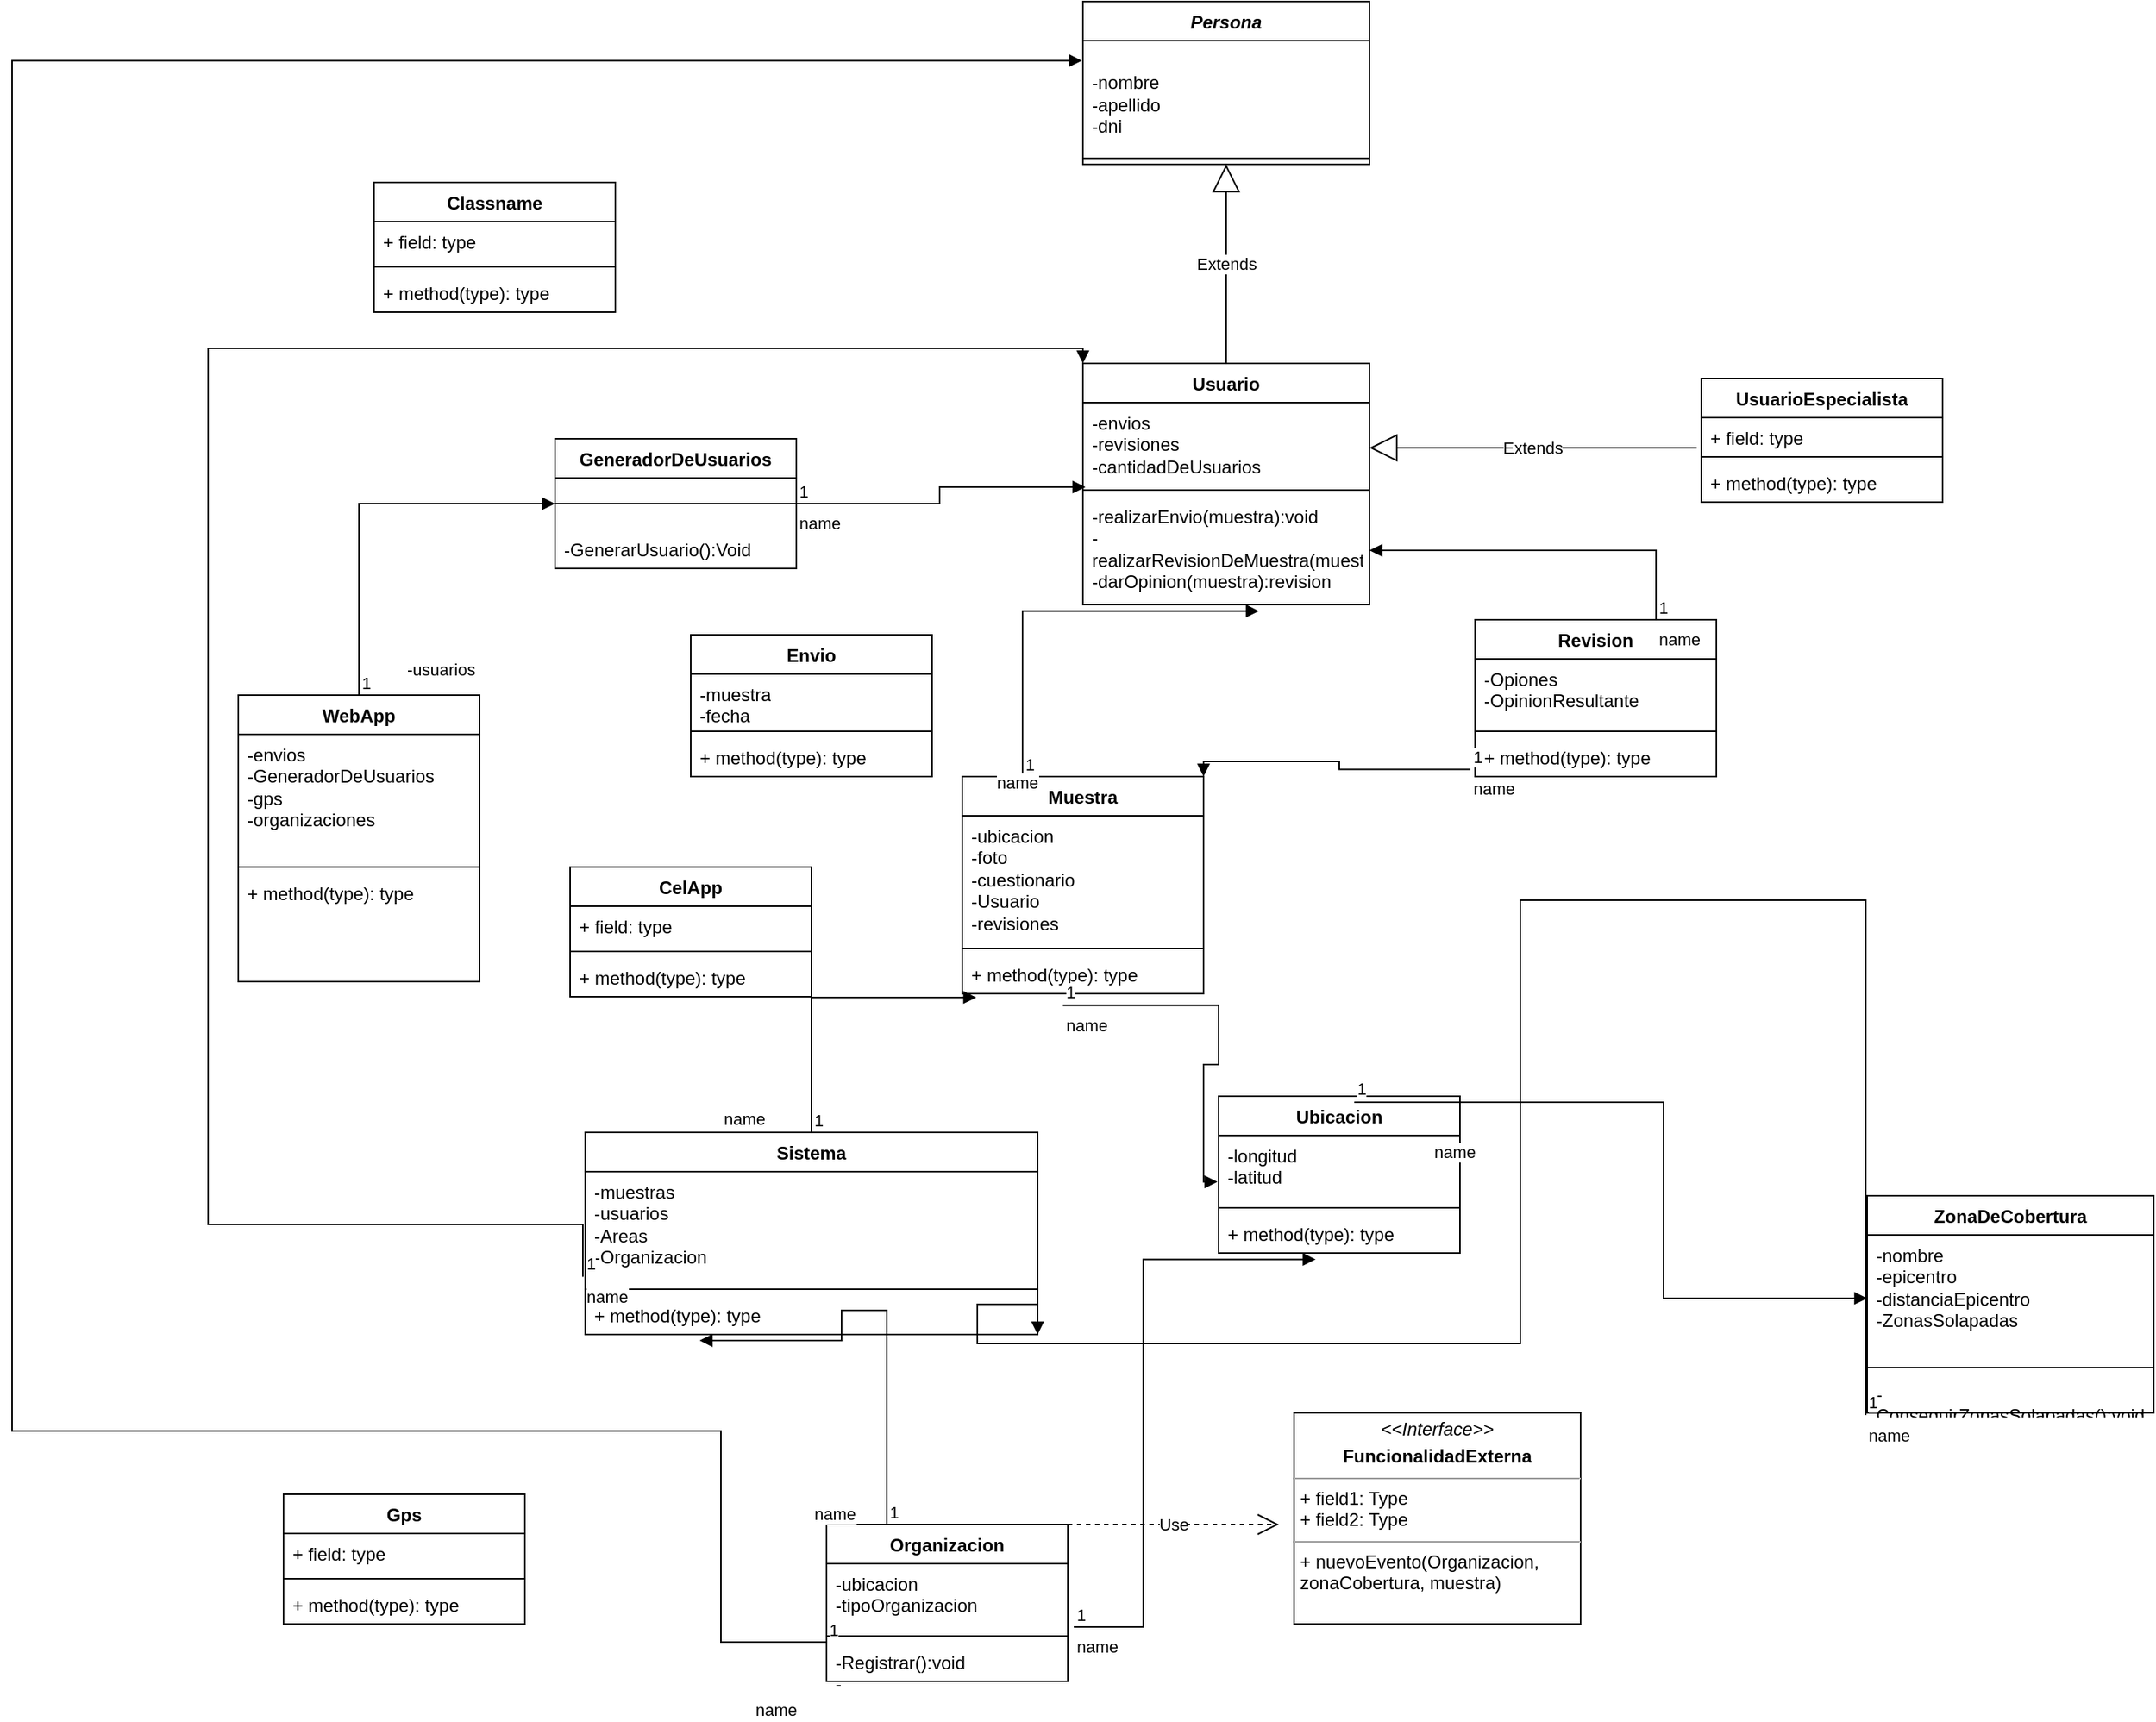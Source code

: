 <mxfile version="21.3.0" type="device">
  <diagram name="Página-1" id="EJl1tC74jtopaxx9l2ul">
    <mxGraphModel dx="1707" dy="1596" grid="1" gridSize="10" guides="1" tooltips="1" connect="1" arrows="1" fold="1" page="1" pageScale="1" pageWidth="827" pageHeight="1169" math="0" shadow="0">
      <root>
        <mxCell id="0" />
        <mxCell id="1" parent="0" />
        <mxCell id="d1q4TfHmEtqEioEGsZWX-1" value="WebApp" style="swimlane;fontStyle=1;align=center;verticalAlign=top;childLayout=stackLayout;horizontal=1;startSize=26;horizontalStack=0;resizeParent=1;resizeParentMax=0;resizeLast=0;collapsible=1;marginBottom=0;whiteSpace=wrap;html=1;" parent="1" vertex="1">
          <mxGeometry x="-90" y="40" width="160" height="190" as="geometry" />
        </mxCell>
        <mxCell id="d1q4TfHmEtqEioEGsZWX-2" value="&lt;div&gt;-envios&lt;/div&gt;&lt;div&gt;-GeneradorDeUsuarios&lt;br&gt;&lt;/div&gt;&lt;div&gt;-gps&lt;/div&gt;&lt;div&gt;-organizaciones&lt;/div&gt;" style="text;strokeColor=none;fillColor=none;align=left;verticalAlign=top;spacingLeft=4;spacingRight=4;overflow=hidden;rotatable=0;points=[[0,0.5],[1,0.5]];portConstraint=eastwest;whiteSpace=wrap;html=1;" parent="d1q4TfHmEtqEioEGsZWX-1" vertex="1">
          <mxGeometry y="26" width="160" height="84" as="geometry" />
        </mxCell>
        <mxCell id="d1q4TfHmEtqEioEGsZWX-3" value="" style="line;strokeWidth=1;fillColor=none;align=left;verticalAlign=middle;spacingTop=-1;spacingLeft=3;spacingRight=3;rotatable=0;labelPosition=right;points=[];portConstraint=eastwest;strokeColor=inherit;" parent="d1q4TfHmEtqEioEGsZWX-1" vertex="1">
          <mxGeometry y="110" width="160" height="8" as="geometry" />
        </mxCell>
        <mxCell id="d1q4TfHmEtqEioEGsZWX-4" value="+ method(type): type" style="text;strokeColor=none;fillColor=none;align=left;verticalAlign=top;spacingLeft=4;spacingRight=4;overflow=hidden;rotatable=0;points=[[0,0.5],[1,0.5]];portConstraint=eastwest;whiteSpace=wrap;html=1;" parent="d1q4TfHmEtqEioEGsZWX-1" vertex="1">
          <mxGeometry y="118" width="160" height="72" as="geometry" />
        </mxCell>
        <mxCell id="d1q4TfHmEtqEioEGsZWX-5" value="CelApp" style="swimlane;fontStyle=1;align=center;verticalAlign=top;childLayout=stackLayout;horizontal=1;startSize=26;horizontalStack=0;resizeParent=1;resizeParentMax=0;resizeLast=0;collapsible=1;marginBottom=0;whiteSpace=wrap;html=1;" parent="1" vertex="1">
          <mxGeometry x="130" y="154" width="160" height="86" as="geometry" />
        </mxCell>
        <mxCell id="d1q4TfHmEtqEioEGsZWX-6" value="+ field: type" style="text;strokeColor=none;fillColor=none;align=left;verticalAlign=top;spacingLeft=4;spacingRight=4;overflow=hidden;rotatable=0;points=[[0,0.5],[1,0.5]];portConstraint=eastwest;whiteSpace=wrap;html=1;" parent="d1q4TfHmEtqEioEGsZWX-5" vertex="1">
          <mxGeometry y="26" width="160" height="26" as="geometry" />
        </mxCell>
        <mxCell id="d1q4TfHmEtqEioEGsZWX-7" value="" style="line;strokeWidth=1;fillColor=none;align=left;verticalAlign=middle;spacingTop=-1;spacingLeft=3;spacingRight=3;rotatable=0;labelPosition=right;points=[];portConstraint=eastwest;strokeColor=inherit;" parent="d1q4TfHmEtqEioEGsZWX-5" vertex="1">
          <mxGeometry y="52" width="160" height="8" as="geometry" />
        </mxCell>
        <mxCell id="d1q4TfHmEtqEioEGsZWX-8" value="+ method(type): type" style="text;strokeColor=none;fillColor=none;align=left;verticalAlign=top;spacingLeft=4;spacingRight=4;overflow=hidden;rotatable=0;points=[[0,0.5],[1,0.5]];portConstraint=eastwest;whiteSpace=wrap;html=1;" parent="d1q4TfHmEtqEioEGsZWX-5" vertex="1">
          <mxGeometry y="60" width="160" height="26" as="geometry" />
        </mxCell>
        <mxCell id="d1q4TfHmEtqEioEGsZWX-9" value="&lt;i&gt;Persona&lt;/i&gt;" style="swimlane;fontStyle=1;align=center;verticalAlign=top;childLayout=stackLayout;horizontal=1;startSize=26;horizontalStack=0;resizeParent=1;resizeParentMax=0;resizeLast=0;collapsible=1;marginBottom=0;whiteSpace=wrap;html=1;" parent="1" vertex="1">
          <mxGeometry x="470" y="-420" width="190" height="108" as="geometry" />
        </mxCell>
        <mxCell id="d1q4TfHmEtqEioEGsZWX-10" value="&lt;br&gt;&lt;div&gt;-nombre&lt;br&gt;&lt;/div&gt;&lt;div&gt;-apellido&lt;/div&gt;&lt;div&gt;-dni&lt;br&gt;&lt;/div&gt;" style="text;strokeColor=none;fillColor=none;align=left;verticalAlign=top;spacingLeft=4;spacingRight=4;overflow=hidden;rotatable=0;points=[[0,0.5],[1,0.5]];portConstraint=eastwest;whiteSpace=wrap;html=1;" parent="d1q4TfHmEtqEioEGsZWX-9" vertex="1">
          <mxGeometry y="26" width="190" height="74" as="geometry" />
        </mxCell>
        <mxCell id="d1q4TfHmEtqEioEGsZWX-11" value="" style="line;strokeWidth=1;fillColor=none;align=left;verticalAlign=middle;spacingTop=-1;spacingLeft=3;spacingRight=3;rotatable=0;labelPosition=right;points=[];portConstraint=eastwest;strokeColor=inherit;" parent="d1q4TfHmEtqEioEGsZWX-9" vertex="1">
          <mxGeometry y="100" width="190" height="8" as="geometry" />
        </mxCell>
        <mxCell id="d1q4TfHmEtqEioEGsZWX-13" value="UsuarioEspecialista" style="swimlane;fontStyle=1;align=center;verticalAlign=top;childLayout=stackLayout;horizontal=1;startSize=26;horizontalStack=0;resizeParent=1;resizeParentMax=0;resizeLast=0;collapsible=1;marginBottom=0;whiteSpace=wrap;html=1;" parent="1" vertex="1">
          <mxGeometry x="880" y="-170" width="160" height="82" as="geometry" />
        </mxCell>
        <mxCell id="d1q4TfHmEtqEioEGsZWX-14" value="+ field: type" style="text;strokeColor=none;fillColor=none;align=left;verticalAlign=top;spacingLeft=4;spacingRight=4;overflow=hidden;rotatable=0;points=[[0,0.5],[1,0.5]];portConstraint=eastwest;whiteSpace=wrap;html=1;" parent="d1q4TfHmEtqEioEGsZWX-13" vertex="1">
          <mxGeometry y="26" width="160" height="22" as="geometry" />
        </mxCell>
        <mxCell id="d1q4TfHmEtqEioEGsZWX-15" value="" style="line;strokeWidth=1;fillColor=none;align=left;verticalAlign=middle;spacingTop=-1;spacingLeft=3;spacingRight=3;rotatable=0;labelPosition=right;points=[];portConstraint=eastwest;strokeColor=inherit;" parent="d1q4TfHmEtqEioEGsZWX-13" vertex="1">
          <mxGeometry y="48" width="160" height="8" as="geometry" />
        </mxCell>
        <mxCell id="d1q4TfHmEtqEioEGsZWX-16" value="+ method(type): type" style="text;strokeColor=none;fillColor=none;align=left;verticalAlign=top;spacingLeft=4;spacingRight=4;overflow=hidden;rotatable=0;points=[[0,0.5],[1,0.5]];portConstraint=eastwest;whiteSpace=wrap;html=1;" parent="d1q4TfHmEtqEioEGsZWX-13" vertex="1">
          <mxGeometry y="56" width="160" height="26" as="geometry" />
        </mxCell>
        <mxCell id="d1q4TfHmEtqEioEGsZWX-21" value="Muestra" style="swimlane;fontStyle=1;align=center;verticalAlign=top;childLayout=stackLayout;horizontal=1;startSize=26;horizontalStack=0;resizeParent=1;resizeParentMax=0;resizeLast=0;collapsible=1;marginBottom=0;whiteSpace=wrap;html=1;" parent="1" vertex="1">
          <mxGeometry x="390" y="94" width="160" height="144" as="geometry" />
        </mxCell>
        <mxCell id="d1q4TfHmEtqEioEGsZWX-22" value="&lt;div&gt;-ubicacion&lt;/div&gt;&lt;div&gt;-foto&lt;/div&gt;&lt;div&gt;-cuestionario&lt;br&gt;&lt;/div&gt;&lt;div&gt;-Usuario&lt;/div&gt;&lt;div&gt;-revisiones&lt;/div&gt;" style="text;strokeColor=none;fillColor=none;align=left;verticalAlign=top;spacingLeft=4;spacingRight=4;overflow=hidden;rotatable=0;points=[[0,0.5],[1,0.5]];portConstraint=eastwest;whiteSpace=wrap;html=1;" parent="d1q4TfHmEtqEioEGsZWX-21" vertex="1">
          <mxGeometry y="26" width="160" height="84" as="geometry" />
        </mxCell>
        <mxCell id="d1q4TfHmEtqEioEGsZWX-23" value="" style="line;strokeWidth=1;fillColor=none;align=left;verticalAlign=middle;spacingTop=-1;spacingLeft=3;spacingRight=3;rotatable=0;labelPosition=right;points=[];portConstraint=eastwest;strokeColor=inherit;" parent="d1q4TfHmEtqEioEGsZWX-21" vertex="1">
          <mxGeometry y="110" width="160" height="8" as="geometry" />
        </mxCell>
        <mxCell id="d1q4TfHmEtqEioEGsZWX-24" value="+ method(type): type" style="text;strokeColor=none;fillColor=none;align=left;verticalAlign=top;spacingLeft=4;spacingRight=4;overflow=hidden;rotatable=0;points=[[0,0.5],[1,0.5]];portConstraint=eastwest;whiteSpace=wrap;html=1;" parent="d1q4TfHmEtqEioEGsZWX-21" vertex="1">
          <mxGeometry y="118" width="160" height="26" as="geometry" />
        </mxCell>
        <mxCell id="d1q4TfHmEtqEioEGsZWX-33" value="Ubicacion" style="swimlane;fontStyle=1;align=center;verticalAlign=top;childLayout=stackLayout;horizontal=1;startSize=26;horizontalStack=0;resizeParent=1;resizeParentMax=0;resizeLast=0;collapsible=1;marginBottom=0;whiteSpace=wrap;html=1;" parent="1" vertex="1">
          <mxGeometry x="560" y="306" width="160" height="104" as="geometry" />
        </mxCell>
        <mxCell id="d1q4TfHmEtqEioEGsZWX-34" value="&lt;div&gt;-longitud&lt;/div&gt;&lt;div&gt;-latitud&lt;br&gt;&lt;/div&gt;" style="text;strokeColor=none;fillColor=none;align=left;verticalAlign=top;spacingLeft=4;spacingRight=4;overflow=hidden;rotatable=0;points=[[0,0.5],[1,0.5]];portConstraint=eastwest;whiteSpace=wrap;html=1;" parent="d1q4TfHmEtqEioEGsZWX-33" vertex="1">
          <mxGeometry y="26" width="160" height="44" as="geometry" />
        </mxCell>
        <mxCell id="d1q4TfHmEtqEioEGsZWX-35" value="" style="line;strokeWidth=1;fillColor=none;align=left;verticalAlign=middle;spacingTop=-1;spacingLeft=3;spacingRight=3;rotatable=0;labelPosition=right;points=[];portConstraint=eastwest;strokeColor=inherit;" parent="d1q4TfHmEtqEioEGsZWX-33" vertex="1">
          <mxGeometry y="70" width="160" height="8" as="geometry" />
        </mxCell>
        <mxCell id="d1q4TfHmEtqEioEGsZWX-36" value="+ method(type): type" style="text;strokeColor=none;fillColor=none;align=left;verticalAlign=top;spacingLeft=4;spacingRight=4;overflow=hidden;rotatable=0;points=[[0,0.5],[1,0.5]];portConstraint=eastwest;whiteSpace=wrap;html=1;" parent="d1q4TfHmEtqEioEGsZWX-33" vertex="1">
          <mxGeometry y="78" width="160" height="26" as="geometry" />
        </mxCell>
        <mxCell id="d1q4TfHmEtqEioEGsZWX-37" value="Gps" style="swimlane;fontStyle=1;align=center;verticalAlign=top;childLayout=stackLayout;horizontal=1;startSize=26;horizontalStack=0;resizeParent=1;resizeParentMax=0;resizeLast=0;collapsible=1;marginBottom=0;whiteSpace=wrap;html=1;" parent="1" vertex="1">
          <mxGeometry x="-60" y="570" width="160" height="86" as="geometry" />
        </mxCell>
        <mxCell id="d1q4TfHmEtqEioEGsZWX-38" value="+ field: type" style="text;strokeColor=none;fillColor=none;align=left;verticalAlign=top;spacingLeft=4;spacingRight=4;overflow=hidden;rotatable=0;points=[[0,0.5],[1,0.5]];portConstraint=eastwest;whiteSpace=wrap;html=1;" parent="d1q4TfHmEtqEioEGsZWX-37" vertex="1">
          <mxGeometry y="26" width="160" height="26" as="geometry" />
        </mxCell>
        <mxCell id="d1q4TfHmEtqEioEGsZWX-39" value="" style="line;strokeWidth=1;fillColor=none;align=left;verticalAlign=middle;spacingTop=-1;spacingLeft=3;spacingRight=3;rotatable=0;labelPosition=right;points=[];portConstraint=eastwest;strokeColor=inherit;" parent="d1q4TfHmEtqEioEGsZWX-37" vertex="1">
          <mxGeometry y="52" width="160" height="8" as="geometry" />
        </mxCell>
        <mxCell id="d1q4TfHmEtqEioEGsZWX-40" value="+ method(type): type" style="text;strokeColor=none;fillColor=none;align=left;verticalAlign=top;spacingLeft=4;spacingRight=4;overflow=hidden;rotatable=0;points=[[0,0.5],[1,0.5]];portConstraint=eastwest;whiteSpace=wrap;html=1;" parent="d1q4TfHmEtqEioEGsZWX-37" vertex="1">
          <mxGeometry y="60" width="160" height="26" as="geometry" />
        </mxCell>
        <mxCell id="d1q4TfHmEtqEioEGsZWX-41" value="Organizacion" style="swimlane;fontStyle=1;align=center;verticalAlign=top;childLayout=stackLayout;horizontal=1;startSize=26;horizontalStack=0;resizeParent=1;resizeParentMax=0;resizeLast=0;collapsible=1;marginBottom=0;whiteSpace=wrap;html=1;" parent="1" vertex="1">
          <mxGeometry x="300" y="590" width="160" height="104" as="geometry" />
        </mxCell>
        <mxCell id="d1q4TfHmEtqEioEGsZWX-42" value="&lt;div&gt;-ubicacion&lt;/div&gt;&lt;div&gt;-tipoOrganizacion&lt;br&gt;&lt;/div&gt;&lt;div&gt;&lt;br&gt;&lt;/div&gt;&lt;div&gt;-personas&lt;br&gt;&lt;/div&gt;" style="text;strokeColor=none;fillColor=none;align=left;verticalAlign=top;spacingLeft=4;spacingRight=4;overflow=hidden;rotatable=0;points=[[0,0.5],[1,0.5]];portConstraint=eastwest;whiteSpace=wrap;html=1;" parent="d1q4TfHmEtqEioEGsZWX-41" vertex="1">
          <mxGeometry y="26" width="160" height="44" as="geometry" />
        </mxCell>
        <mxCell id="d1q4TfHmEtqEioEGsZWX-43" value="" style="line;strokeWidth=1;fillColor=none;align=left;verticalAlign=middle;spacingTop=-1;spacingLeft=3;spacingRight=3;rotatable=0;labelPosition=right;points=[];portConstraint=eastwest;strokeColor=inherit;" parent="d1q4TfHmEtqEioEGsZWX-41" vertex="1">
          <mxGeometry y="70" width="160" height="8" as="geometry" />
        </mxCell>
        <mxCell id="d1q4TfHmEtqEioEGsZWX-44" value="&lt;div&gt;-Registrar():void&lt;/div&gt;&lt;div&gt;-&lt;br&gt;&lt;/div&gt;" style="text;strokeColor=none;fillColor=none;align=left;verticalAlign=top;spacingLeft=4;spacingRight=4;overflow=hidden;rotatable=0;points=[[0,0.5],[1,0.5]];portConstraint=eastwest;whiteSpace=wrap;html=1;" parent="d1q4TfHmEtqEioEGsZWX-41" vertex="1">
          <mxGeometry y="78" width="160" height="26" as="geometry" />
        </mxCell>
        <mxCell id="d1q4TfHmEtqEioEGsZWX-46" value="Envio" style="swimlane;fontStyle=1;align=center;verticalAlign=top;childLayout=stackLayout;horizontal=1;startSize=26;horizontalStack=0;resizeParent=1;resizeParentMax=0;resizeLast=0;collapsible=1;marginBottom=0;whiteSpace=wrap;html=1;" parent="1" vertex="1">
          <mxGeometry x="210" width="160" height="94" as="geometry" />
        </mxCell>
        <mxCell id="d1q4TfHmEtqEioEGsZWX-47" value="&lt;div&gt;-muestra&lt;/div&gt;&lt;div&gt;-fecha&lt;br&gt;&lt;/div&gt;" style="text;strokeColor=none;fillColor=none;align=left;verticalAlign=top;spacingLeft=4;spacingRight=4;overflow=hidden;rotatable=0;points=[[0,0.5],[1,0.5]];portConstraint=eastwest;whiteSpace=wrap;html=1;" parent="d1q4TfHmEtqEioEGsZWX-46" vertex="1">
          <mxGeometry y="26" width="160" height="34" as="geometry" />
        </mxCell>
        <mxCell id="d1q4TfHmEtqEioEGsZWX-48" value="" style="line;strokeWidth=1;fillColor=none;align=left;verticalAlign=middle;spacingTop=-1;spacingLeft=3;spacingRight=3;rotatable=0;labelPosition=right;points=[];portConstraint=eastwest;strokeColor=inherit;" parent="d1q4TfHmEtqEioEGsZWX-46" vertex="1">
          <mxGeometry y="60" width="160" height="8" as="geometry" />
        </mxCell>
        <mxCell id="d1q4TfHmEtqEioEGsZWX-49" value="+ method(type): type" style="text;strokeColor=none;fillColor=none;align=left;verticalAlign=top;spacingLeft=4;spacingRight=4;overflow=hidden;rotatable=0;points=[[0,0.5],[1,0.5]];portConstraint=eastwest;whiteSpace=wrap;html=1;" parent="d1q4TfHmEtqEioEGsZWX-46" vertex="1">
          <mxGeometry y="68" width="160" height="26" as="geometry" />
        </mxCell>
        <mxCell id="d1q4TfHmEtqEioEGsZWX-50" value="Revision" style="swimlane;fontStyle=1;align=center;verticalAlign=top;childLayout=stackLayout;horizontal=1;startSize=26;horizontalStack=0;resizeParent=1;resizeParentMax=0;resizeLast=0;collapsible=1;marginBottom=0;whiteSpace=wrap;html=1;" parent="1" vertex="1">
          <mxGeometry x="730" y="-10" width="160" height="104" as="geometry" />
        </mxCell>
        <mxCell id="d1q4TfHmEtqEioEGsZWX-51" value="&lt;div&gt;-Opiones&lt;/div&gt;&lt;div&gt;-OpinionResultante&lt;br&gt;&lt;/div&gt;" style="text;strokeColor=none;fillColor=none;align=left;verticalAlign=top;spacingLeft=4;spacingRight=4;overflow=hidden;rotatable=0;points=[[0,0.5],[1,0.5]];portConstraint=eastwest;whiteSpace=wrap;html=1;" parent="d1q4TfHmEtqEioEGsZWX-50" vertex="1">
          <mxGeometry y="26" width="160" height="44" as="geometry" />
        </mxCell>
        <mxCell id="d1q4TfHmEtqEioEGsZWX-52" value="" style="line;strokeWidth=1;fillColor=none;align=left;verticalAlign=middle;spacingTop=-1;spacingLeft=3;spacingRight=3;rotatable=0;labelPosition=right;points=[];portConstraint=eastwest;strokeColor=inherit;" parent="d1q4TfHmEtqEioEGsZWX-50" vertex="1">
          <mxGeometry y="70" width="160" height="8" as="geometry" />
        </mxCell>
        <mxCell id="d1q4TfHmEtqEioEGsZWX-53" value="+ method(type): type" style="text;strokeColor=none;fillColor=none;align=left;verticalAlign=top;spacingLeft=4;spacingRight=4;overflow=hidden;rotatable=0;points=[[0,0.5],[1,0.5]];portConstraint=eastwest;whiteSpace=wrap;html=1;" parent="d1q4TfHmEtqEioEGsZWX-50" vertex="1">
          <mxGeometry y="78" width="160" height="26" as="geometry" />
        </mxCell>
        <mxCell id="TxkJbv_n-hosGmUXxrpK-1" value="GeneradorDeUsuarios" style="swimlane;fontStyle=1;align=center;verticalAlign=top;childLayout=stackLayout;horizontal=1;startSize=26;horizontalStack=0;resizeParent=1;resizeParentMax=0;resizeLast=0;collapsible=1;marginBottom=0;whiteSpace=wrap;html=1;" parent="1" vertex="1">
          <mxGeometry x="120" y="-130" width="160" height="86" as="geometry" />
        </mxCell>
        <mxCell id="TxkJbv_n-hosGmUXxrpK-3" value="" style="line;strokeWidth=1;fillColor=none;align=left;verticalAlign=middle;spacingTop=-1;spacingLeft=3;spacingRight=3;rotatable=0;labelPosition=right;points=[];portConstraint=eastwest;strokeColor=inherit;" parent="TxkJbv_n-hosGmUXxrpK-1" vertex="1">
          <mxGeometry y="26" width="160" height="34" as="geometry" />
        </mxCell>
        <mxCell id="TxkJbv_n-hosGmUXxrpK-4" value="-GenerarUsuario():Void" style="text;strokeColor=none;fillColor=none;align=left;verticalAlign=top;spacingLeft=4;spacingRight=4;overflow=hidden;rotatable=0;points=[[0,0.5],[1,0.5]];portConstraint=eastwest;whiteSpace=wrap;html=1;" parent="TxkJbv_n-hosGmUXxrpK-1" vertex="1">
          <mxGeometry y="60" width="160" height="26" as="geometry" />
        </mxCell>
        <mxCell id="TxkJbv_n-hosGmUXxrpK-6" value="-usuarios" style="endArrow=block;endFill=1;html=1;edgeStyle=orthogonalEdgeStyle;align=left;verticalAlign=top;rounded=0;exitX=0.5;exitY=0;exitDx=0;exitDy=0;entryX=0;entryY=0.5;entryDx=0;entryDy=0;" parent="1" source="d1q4TfHmEtqEioEGsZWX-1" target="TxkJbv_n-hosGmUXxrpK-1" edge="1">
          <mxGeometry x="-0.766" y="-30" relative="1" as="geometry">
            <mxPoint x="110" y="-20" as="sourcePoint" />
            <mxPoint x="270" y="-20" as="targetPoint" />
            <mxPoint as="offset" />
          </mxGeometry>
        </mxCell>
        <mxCell id="TxkJbv_n-hosGmUXxrpK-7" value="1" style="edgeLabel;resizable=0;html=1;align=left;verticalAlign=bottom;" parent="TxkJbv_n-hosGmUXxrpK-6" connectable="0" vertex="1">
          <mxGeometry x="-1" relative="1" as="geometry" />
        </mxCell>
        <mxCell id="TxkJbv_n-hosGmUXxrpK-8" value="name" style="endArrow=block;endFill=1;html=1;edgeStyle=orthogonalEdgeStyle;align=left;verticalAlign=top;rounded=0;exitX=1;exitY=0.5;exitDx=0;exitDy=0;entryX=0.009;entryY=1.037;entryDx=0;entryDy=0;entryPerimeter=0;" parent="1" source="TxkJbv_n-hosGmUXxrpK-1" target="9zdl3r6HdLo8IvxMVpqP-6" edge="1">
          <mxGeometry x="-1" relative="1" as="geometry">
            <mxPoint x="250" y="-10" as="sourcePoint" />
            <mxPoint x="410" y="-10" as="targetPoint" />
          </mxGeometry>
        </mxCell>
        <mxCell id="TxkJbv_n-hosGmUXxrpK-9" value="1" style="edgeLabel;resizable=0;html=1;align=left;verticalAlign=bottom;" parent="TxkJbv_n-hosGmUXxrpK-8" connectable="0" vertex="1">
          <mxGeometry x="-1" relative="1" as="geometry" />
        </mxCell>
        <mxCell id="TxkJbv_n-hosGmUXxrpK-12" value="Extends" style="endArrow=block;endSize=16;endFill=0;html=1;rounded=0;exitX=-0.019;exitY=0.909;exitDx=0;exitDy=0;exitPerimeter=0;" parent="1" source="d1q4TfHmEtqEioEGsZWX-14" edge="1">
          <mxGeometry width="160" relative="1" as="geometry">
            <mxPoint x="400" y="-100" as="sourcePoint" />
            <mxPoint x="660" y="-124" as="targetPoint" />
          </mxGeometry>
        </mxCell>
        <mxCell id="9zdl3r6HdLo8IvxMVpqP-5" value="Usuario" style="swimlane;fontStyle=1;align=center;verticalAlign=top;childLayout=stackLayout;horizontal=1;startSize=26;horizontalStack=0;resizeParent=1;resizeParentMax=0;resizeLast=0;collapsible=1;marginBottom=0;whiteSpace=wrap;html=1;" parent="1" vertex="1">
          <mxGeometry x="470" y="-180" width="190" height="160" as="geometry" />
        </mxCell>
        <mxCell id="9zdl3r6HdLo8IvxMVpqP-6" value="&lt;div&gt;-envios&lt;/div&gt;&lt;div&gt;-revisiones&lt;/div&gt;&lt;div&gt;-cantidadDeUsuarios&lt;br&gt;&lt;/div&gt;" style="text;strokeColor=none;fillColor=none;align=left;verticalAlign=top;spacingLeft=4;spacingRight=4;overflow=hidden;rotatable=0;points=[[0,0.5],[1,0.5]];portConstraint=eastwest;whiteSpace=wrap;html=1;" parent="9zdl3r6HdLo8IvxMVpqP-5" vertex="1">
          <mxGeometry y="26" width="190" height="54" as="geometry" />
        </mxCell>
        <mxCell id="9zdl3r6HdLo8IvxMVpqP-7" value="" style="line;strokeWidth=1;fillColor=none;align=left;verticalAlign=middle;spacingTop=-1;spacingLeft=3;spacingRight=3;rotatable=0;labelPosition=right;points=[];portConstraint=eastwest;strokeColor=inherit;" parent="9zdl3r6HdLo8IvxMVpqP-5" vertex="1">
          <mxGeometry y="80" width="190" height="8" as="geometry" />
        </mxCell>
        <mxCell id="9zdl3r6HdLo8IvxMVpqP-8" value="&lt;div&gt;-realizarEnvio(muestra):void&lt;/div&gt;&lt;div&gt;-realizarRevisionDeMuestra(muestra)&lt;br&gt;&lt;/div&gt;-darOpinion(muestra):revision" style="text;strokeColor=none;fillColor=none;align=left;verticalAlign=top;spacingLeft=4;spacingRight=4;overflow=hidden;rotatable=0;points=[[0,0.5],[1,0.5]];portConstraint=eastwest;whiteSpace=wrap;html=1;" parent="9zdl3r6HdLo8IvxMVpqP-5" vertex="1">
          <mxGeometry y="88" width="190" height="72" as="geometry" />
        </mxCell>
        <mxCell id="9zdl3r6HdLo8IvxMVpqP-9" value="Extends" style="endArrow=block;endSize=16;endFill=0;html=1;rounded=0;entryX=0.5;entryY=1;entryDx=0;entryDy=0;" parent="1" source="9zdl3r6HdLo8IvxMVpqP-5" target="d1q4TfHmEtqEioEGsZWX-9" edge="1">
          <mxGeometry width="160" relative="1" as="geometry">
            <mxPoint x="420" y="-170" as="sourcePoint" />
            <mxPoint x="580" y="-170" as="targetPoint" />
          </mxGeometry>
        </mxCell>
        <mxCell id="9zdl3r6HdLo8IvxMVpqP-10" value="name" style="endArrow=block;endFill=1;html=1;edgeStyle=orthogonalEdgeStyle;align=left;verticalAlign=top;rounded=0;exitX=0.417;exitY=1.298;exitDx=0;exitDy=0;exitPerimeter=0;entryX=-0.005;entryY=0.699;entryDx=0;entryDy=0;entryPerimeter=0;" parent="1" source="d1q4TfHmEtqEioEGsZWX-24" target="d1q4TfHmEtqEioEGsZWX-34" edge="1">
          <mxGeometry x="-1" relative="1" as="geometry">
            <mxPoint x="420" y="110" as="sourcePoint" />
            <mxPoint x="580" y="110" as="targetPoint" />
          </mxGeometry>
        </mxCell>
        <mxCell id="9zdl3r6HdLo8IvxMVpqP-11" value="1" style="edgeLabel;resizable=0;html=1;align=left;verticalAlign=bottom;" parent="9zdl3r6HdLo8IvxMVpqP-10" connectable="0" vertex="1">
          <mxGeometry x="-1" relative="1" as="geometry" />
        </mxCell>
        <mxCell id="9zdl3r6HdLo8IvxMVpqP-12" value="name" style="endArrow=block;endFill=1;html=1;edgeStyle=orthogonalEdgeStyle;align=left;verticalAlign=top;rounded=0;exitX=0.25;exitY=0;exitDx=0;exitDy=0;entryX=0.614;entryY=1.059;entryDx=0;entryDy=0;entryPerimeter=0;" parent="1" source="d1q4TfHmEtqEioEGsZWX-21" target="9zdl3r6HdLo8IvxMVpqP-8" edge="1">
          <mxGeometry x="-0.928" y="19" relative="1" as="geometry">
            <mxPoint x="420" as="sourcePoint" />
            <mxPoint x="580" as="targetPoint" />
            <mxPoint as="offset" />
          </mxGeometry>
        </mxCell>
        <mxCell id="9zdl3r6HdLo8IvxMVpqP-13" value="1" style="edgeLabel;resizable=0;html=1;align=left;verticalAlign=bottom;" parent="9zdl3r6HdLo8IvxMVpqP-12" connectable="0" vertex="1">
          <mxGeometry x="-1" relative="1" as="geometry" />
        </mxCell>
        <mxCell id="9zdl3r6HdLo8IvxMVpqP-14" value="Classname" style="swimlane;fontStyle=1;align=center;verticalAlign=top;childLayout=stackLayout;horizontal=1;startSize=26;horizontalStack=0;resizeParent=1;resizeParentMax=0;resizeLast=0;collapsible=1;marginBottom=0;whiteSpace=wrap;html=1;" parent="1" vertex="1">
          <mxGeometry y="-300" width="160" height="86" as="geometry" />
        </mxCell>
        <mxCell id="9zdl3r6HdLo8IvxMVpqP-15" value="+ field: type" style="text;strokeColor=none;fillColor=none;align=left;verticalAlign=top;spacingLeft=4;spacingRight=4;overflow=hidden;rotatable=0;points=[[0,0.5],[1,0.5]];portConstraint=eastwest;whiteSpace=wrap;html=1;" parent="9zdl3r6HdLo8IvxMVpqP-14" vertex="1">
          <mxGeometry y="26" width="160" height="26" as="geometry" />
        </mxCell>
        <mxCell id="9zdl3r6HdLo8IvxMVpqP-16" value="" style="line;strokeWidth=1;fillColor=none;align=left;verticalAlign=middle;spacingTop=-1;spacingLeft=3;spacingRight=3;rotatable=0;labelPosition=right;points=[];portConstraint=eastwest;strokeColor=inherit;" parent="9zdl3r6HdLo8IvxMVpqP-14" vertex="1">
          <mxGeometry y="52" width="160" height="8" as="geometry" />
        </mxCell>
        <mxCell id="9zdl3r6HdLo8IvxMVpqP-17" value="+ method(type): type" style="text;strokeColor=none;fillColor=none;align=left;verticalAlign=top;spacingLeft=4;spacingRight=4;overflow=hidden;rotatable=0;points=[[0,0.5],[1,0.5]];portConstraint=eastwest;whiteSpace=wrap;html=1;" parent="9zdl3r6HdLo8IvxMVpqP-14" vertex="1">
          <mxGeometry y="60" width="160" height="26" as="geometry" />
        </mxCell>
        <mxCell id="9zdl3r6HdLo8IvxMVpqP-18" value="name" style="endArrow=block;endFill=1;html=1;edgeStyle=orthogonalEdgeStyle;align=left;verticalAlign=top;rounded=0;exitX=1.025;exitY=0.955;exitDx=0;exitDy=0;exitPerimeter=0;entryX=0.402;entryY=1.163;entryDx=0;entryDy=0;entryPerimeter=0;" parent="1" source="d1q4TfHmEtqEioEGsZWX-42" target="d1q4TfHmEtqEioEGsZWX-36" edge="1">
          <mxGeometry x="-1" relative="1" as="geometry">
            <mxPoint x="260" y="340" as="sourcePoint" />
            <mxPoint x="620" y="430" as="targetPoint" />
          </mxGeometry>
        </mxCell>
        <mxCell id="9zdl3r6HdLo8IvxMVpqP-19" value="1" style="edgeLabel;resizable=0;html=1;align=left;verticalAlign=bottom;" parent="9zdl3r6HdLo8IvxMVpqP-18" connectable="0" vertex="1">
          <mxGeometry x="-1" relative="1" as="geometry" />
        </mxCell>
        <mxCell id="9zdl3r6HdLo8IvxMVpqP-20" value="name" style="endArrow=block;endFill=1;html=1;edgeStyle=orthogonalEdgeStyle;align=left;verticalAlign=top;rounded=0;exitX=0;exitY=0.75;exitDx=0;exitDy=0;entryX=-0.004;entryY=0.179;entryDx=0;entryDy=0;entryPerimeter=0;" parent="1" source="d1q4TfHmEtqEioEGsZWX-41" target="d1q4TfHmEtqEioEGsZWX-10" edge="1">
          <mxGeometry x="-0.957" y="32" relative="1" as="geometry">
            <mxPoint x="260" y="340" as="sourcePoint" />
            <mxPoint x="420" y="340" as="targetPoint" />
            <Array as="points">
              <mxPoint x="230" y="528" />
              <mxPoint x="-240" y="528" />
              <mxPoint x="-240" y="-381" />
            </Array>
            <mxPoint as="offset" />
          </mxGeometry>
        </mxCell>
        <mxCell id="9zdl3r6HdLo8IvxMVpqP-21" value="1" style="edgeLabel;resizable=0;html=1;align=left;verticalAlign=bottom;" parent="9zdl3r6HdLo8IvxMVpqP-20" connectable="0" vertex="1">
          <mxGeometry x="-1" relative="1" as="geometry" />
        </mxCell>
        <mxCell id="9zdl3r6HdLo8IvxMVpqP-22" value="ZonaDeCobertura" style="swimlane;fontStyle=1;align=center;verticalAlign=top;childLayout=stackLayout;horizontal=1;startSize=26;horizontalStack=0;resizeParent=1;resizeParentMax=0;resizeLast=0;collapsible=1;marginBottom=0;whiteSpace=wrap;html=1;" parent="1" vertex="1">
          <mxGeometry x="990" y="372" width="190" height="144" as="geometry" />
        </mxCell>
        <mxCell id="9zdl3r6HdLo8IvxMVpqP-23" value="&lt;div&gt;-nombre&lt;/div&gt;&lt;div&gt;-epicentro&lt;/div&gt;&lt;div&gt;-distanciaEpicentro&lt;br&gt;&lt;/div&gt;&lt;div&gt;-ZonasSolapadas&lt;br&gt;&lt;/div&gt;" style="text;strokeColor=none;fillColor=none;align=left;verticalAlign=top;spacingLeft=4;spacingRight=4;overflow=hidden;rotatable=0;points=[[0,0.5],[1,0.5]];portConstraint=eastwest;whiteSpace=wrap;html=1;" parent="9zdl3r6HdLo8IvxMVpqP-22" vertex="1">
          <mxGeometry y="26" width="190" height="84" as="geometry" />
        </mxCell>
        <mxCell id="9zdl3r6HdLo8IvxMVpqP-24" value="" style="line;strokeWidth=1;fillColor=none;align=left;verticalAlign=middle;spacingTop=-1;spacingLeft=3;spacingRight=3;rotatable=0;labelPosition=right;points=[];portConstraint=eastwest;strokeColor=inherit;" parent="9zdl3r6HdLo8IvxMVpqP-22" vertex="1">
          <mxGeometry y="110" width="190" height="8" as="geometry" />
        </mxCell>
        <mxCell id="9zdl3r6HdLo8IvxMVpqP-25" value="-ConseguirZonasSolapadas():void" style="text;strokeColor=none;fillColor=none;align=left;verticalAlign=top;spacingLeft=4;spacingRight=4;overflow=hidden;rotatable=0;points=[[0,0.5],[1,0.5]];portConstraint=eastwest;whiteSpace=wrap;html=1;" parent="9zdl3r6HdLo8IvxMVpqP-22" vertex="1">
          <mxGeometry y="118" width="190" height="26" as="geometry" />
        </mxCell>
        <mxCell id="9zdl3r6HdLo8IvxMVpqP-26" value="Sistema" style="swimlane;fontStyle=1;align=center;verticalAlign=top;childLayout=stackLayout;horizontal=1;startSize=26;horizontalStack=0;resizeParent=1;resizeParentMax=0;resizeLast=0;collapsible=1;marginBottom=0;whiteSpace=wrap;html=1;" parent="1" vertex="1">
          <mxGeometry x="140" y="330" width="300" height="134" as="geometry" />
        </mxCell>
        <mxCell id="9zdl3r6HdLo8IvxMVpqP-27" value="&lt;div&gt;-muestras&lt;/div&gt;&lt;div&gt;-usuarios&lt;br&gt;&lt;/div&gt;&lt;div&gt;-Areas&lt;br&gt;&lt;/div&gt;&lt;div&gt;-Organizacion&lt;br&gt;&lt;/div&gt;" style="text;strokeColor=none;fillColor=none;align=left;verticalAlign=top;spacingLeft=4;spacingRight=4;overflow=hidden;rotatable=0;points=[[0,0.5],[1,0.5]];portConstraint=eastwest;whiteSpace=wrap;html=1;" parent="9zdl3r6HdLo8IvxMVpqP-26" vertex="1">
          <mxGeometry y="26" width="300" height="74" as="geometry" />
        </mxCell>
        <mxCell id="9zdl3r6HdLo8IvxMVpqP-28" value="" style="line;strokeWidth=1;fillColor=none;align=left;verticalAlign=middle;spacingTop=-1;spacingLeft=3;spacingRight=3;rotatable=0;labelPosition=right;points=[];portConstraint=eastwest;strokeColor=inherit;" parent="9zdl3r6HdLo8IvxMVpqP-26" vertex="1">
          <mxGeometry y="100" width="300" height="8" as="geometry" />
        </mxCell>
        <mxCell id="9zdl3r6HdLo8IvxMVpqP-29" value="+ method(type): type" style="text;strokeColor=none;fillColor=none;align=left;verticalAlign=top;spacingLeft=4;spacingRight=4;overflow=hidden;rotatable=0;points=[[0,0.5],[1,0.5]];portConstraint=eastwest;whiteSpace=wrap;html=1;" parent="9zdl3r6HdLo8IvxMVpqP-26" vertex="1">
          <mxGeometry y="108" width="300" height="26" as="geometry" />
        </mxCell>
        <mxCell id="9zdl3r6HdLo8IvxMVpqP-32" value="name" style="endArrow=block;endFill=1;html=1;edgeStyle=orthogonalEdgeStyle;align=left;verticalAlign=top;rounded=0;entryX=0.058;entryY=1.096;entryDx=0;entryDy=0;entryPerimeter=0;" parent="1" source="9zdl3r6HdLo8IvxMVpqP-26" target="d1q4TfHmEtqEioEGsZWX-24" edge="1">
          <mxGeometry x="-0.776" y="60" relative="1" as="geometry">
            <mxPoint x="220" y="210" as="sourcePoint" />
            <mxPoint x="380" y="210" as="targetPoint" />
            <mxPoint as="offset" />
          </mxGeometry>
        </mxCell>
        <mxCell id="9zdl3r6HdLo8IvxMVpqP-33" value="1" style="edgeLabel;resizable=0;html=1;align=left;verticalAlign=bottom;" parent="9zdl3r6HdLo8IvxMVpqP-32" connectable="0" vertex="1">
          <mxGeometry x="-1" relative="1" as="geometry" />
        </mxCell>
        <mxCell id="9zdl3r6HdLo8IvxMVpqP-34" value="name" style="endArrow=block;endFill=1;html=1;edgeStyle=orthogonalEdgeStyle;align=left;verticalAlign=top;rounded=0;exitX=-0.005;exitY=0.942;exitDx=0;exitDy=0;exitPerimeter=0;entryX=0;entryY=0;entryDx=0;entryDy=0;" parent="1" source="9zdl3r6HdLo8IvxMVpqP-27" target="9zdl3r6HdLo8IvxMVpqP-5" edge="1">
          <mxGeometry x="-1" relative="1" as="geometry">
            <mxPoint x="340" y="210" as="sourcePoint" />
            <mxPoint x="500" y="210" as="targetPoint" />
            <Array as="points">
              <mxPoint x="-110" y="391" />
              <mxPoint x="-110" y="-190" />
              <mxPoint x="470" y="-190" />
            </Array>
          </mxGeometry>
        </mxCell>
        <mxCell id="9zdl3r6HdLo8IvxMVpqP-35" value="1" style="edgeLabel;resizable=0;html=1;align=left;verticalAlign=bottom;" parent="9zdl3r6HdLo8IvxMVpqP-34" connectable="0" vertex="1">
          <mxGeometry x="-1" relative="1" as="geometry" />
        </mxCell>
        <mxCell id="9zdl3r6HdLo8IvxMVpqP-36" value="name" style="endArrow=block;endFill=1;html=1;edgeStyle=orthogonalEdgeStyle;align=left;verticalAlign=top;rounded=0;exitX=0.562;exitY=0.038;exitDx=0;exitDy=0;exitPerimeter=0;" parent="1" source="d1q4TfHmEtqEioEGsZWX-33" target="9zdl3r6HdLo8IvxMVpqP-23" edge="1">
          <mxGeometry x="-0.78" y="-20" relative="1" as="geometry">
            <mxPoint x="340" y="240" as="sourcePoint" />
            <mxPoint x="500" y="240" as="targetPoint" />
            <mxPoint as="offset" />
          </mxGeometry>
        </mxCell>
        <mxCell id="9zdl3r6HdLo8IvxMVpqP-37" value="1" style="edgeLabel;resizable=0;html=1;align=left;verticalAlign=bottom;" parent="9zdl3r6HdLo8IvxMVpqP-36" connectable="0" vertex="1">
          <mxGeometry x="-1" relative="1" as="geometry" />
        </mxCell>
        <mxCell id="9zdl3r6HdLo8IvxMVpqP-38" value="name" style="endArrow=block;endFill=1;html=1;edgeStyle=orthogonalEdgeStyle;align=left;verticalAlign=top;rounded=0;exitX=-0.005;exitY=1.058;exitDx=0;exitDy=0;exitPerimeter=0;entryX=1;entryY=1;entryDx=0;entryDy=0;" parent="1" source="9zdl3r6HdLo8IvxMVpqP-25" target="9zdl3r6HdLo8IvxMVpqP-26" edge="1">
          <mxGeometry x="-1" relative="1" as="geometry">
            <mxPoint x="340" y="240" as="sourcePoint" />
            <mxPoint x="500" y="240" as="targetPoint" />
            <Array as="points">
              <mxPoint x="989" y="176" />
              <mxPoint x="760" y="176" />
              <mxPoint x="760" y="470" />
              <mxPoint x="400" y="470" />
              <mxPoint x="400" y="444" />
              <mxPoint x="440" y="444" />
            </Array>
          </mxGeometry>
        </mxCell>
        <mxCell id="9zdl3r6HdLo8IvxMVpqP-39" value="1" style="edgeLabel;resizable=0;html=1;align=left;verticalAlign=bottom;" parent="9zdl3r6HdLo8IvxMVpqP-38" connectable="0" vertex="1">
          <mxGeometry x="-1" relative="1" as="geometry" />
        </mxCell>
        <mxCell id="9zdl3r6HdLo8IvxMVpqP-42" value="name" style="endArrow=block;endFill=1;html=1;edgeStyle=orthogonalEdgeStyle;align=left;verticalAlign=top;rounded=0;exitX=0.25;exitY=0;exitDx=0;exitDy=0;entryX=0.253;entryY=1.154;entryDx=0;entryDy=0;entryPerimeter=0;" parent="1" source="d1q4TfHmEtqEioEGsZWX-41" target="9zdl3r6HdLo8IvxMVpqP-29" edge="1">
          <mxGeometry x="-0.86" y="50" relative="1" as="geometry">
            <mxPoint x="310" y="390" as="sourcePoint" />
            <mxPoint x="470" y="390" as="targetPoint" />
            <Array as="points">
              <mxPoint x="310" y="448" />
            </Array>
            <mxPoint as="offset" />
          </mxGeometry>
        </mxCell>
        <mxCell id="9zdl3r6HdLo8IvxMVpqP-43" value="1" style="edgeLabel;resizable=0;html=1;align=left;verticalAlign=bottom;" parent="9zdl3r6HdLo8IvxMVpqP-42" connectable="0" vertex="1">
          <mxGeometry x="-1" relative="1" as="geometry" />
        </mxCell>
        <mxCell id="9zdl3r6HdLo8IvxMVpqP-46" value="&lt;p style=&quot;margin:0px;margin-top:4px;text-align:center;&quot;&gt;&lt;i&gt;&amp;lt;&amp;lt;Interface&amp;gt;&amp;gt;&lt;/i&gt;&lt;/p&gt;&lt;p style=&quot;margin:0px;margin-top:4px;text-align:center;&quot;&gt;&lt;b&gt;FuncionalidadExterna&lt;/b&gt;&lt;br&gt;&lt;/p&gt;&lt;hr size=&quot;1&quot;&gt;&lt;p style=&quot;margin:0px;margin-left:4px;&quot;&gt;+ field1: Type&lt;br&gt;+ field2: Type&lt;/p&gt;&lt;hr size=&quot;1&quot;&gt;&lt;p style=&quot;margin:0px;margin-left:4px;&quot;&gt;+ nuevoEvento(Organizacion, zonaCobertura, muestra)&lt;br&gt;&lt;/p&gt;" style="verticalAlign=top;align=left;overflow=fill;fontSize=12;fontFamily=Helvetica;html=1;whiteSpace=wrap;" parent="1" vertex="1">
          <mxGeometry x="610" y="516" width="190" height="140" as="geometry" />
        </mxCell>
        <mxCell id="9zdl3r6HdLo8IvxMVpqP-47" value="Use" style="endArrow=open;endSize=12;dashed=1;html=1;rounded=0;exitX=1;exitY=0;exitDx=0;exitDy=0;" parent="1" source="d1q4TfHmEtqEioEGsZWX-41" edge="1">
          <mxGeometry width="160" relative="1" as="geometry">
            <mxPoint x="310" y="510" as="sourcePoint" />
            <mxPoint x="600" y="590" as="targetPoint" />
          </mxGeometry>
        </mxCell>
        <mxCell id="9zdl3r6HdLo8IvxMVpqP-48" value="name" style="endArrow=block;endFill=1;html=1;edgeStyle=orthogonalEdgeStyle;align=left;verticalAlign=top;rounded=0;exitX=0.75;exitY=0;exitDx=0;exitDy=0;entryX=1;entryY=0.5;entryDx=0;entryDy=0;" parent="1" source="d1q4TfHmEtqEioEGsZWX-50" target="9zdl3r6HdLo8IvxMVpqP-8" edge="1">
          <mxGeometry x="-1" relative="1" as="geometry">
            <mxPoint x="580" y="90" as="sourcePoint" />
            <mxPoint x="740" y="90" as="targetPoint" />
          </mxGeometry>
        </mxCell>
        <mxCell id="9zdl3r6HdLo8IvxMVpqP-49" value="1" style="edgeLabel;resizable=0;html=1;align=left;verticalAlign=bottom;" parent="9zdl3r6HdLo8IvxMVpqP-48" connectable="0" vertex="1">
          <mxGeometry x="-1" relative="1" as="geometry" />
        </mxCell>
        <mxCell id="9zdl3r6HdLo8IvxMVpqP-50" value="name" style="endArrow=block;endFill=1;html=1;edgeStyle=orthogonalEdgeStyle;align=left;verticalAlign=top;rounded=0;exitX=-0.02;exitY=0.817;exitDx=0;exitDy=0;exitPerimeter=0;entryX=1;entryY=0;entryDx=0;entryDy=0;" parent="1" source="d1q4TfHmEtqEioEGsZWX-53" target="d1q4TfHmEtqEioEGsZWX-21" edge="1">
          <mxGeometry x="-1" relative="1" as="geometry">
            <mxPoint x="580" y="210" as="sourcePoint" />
            <mxPoint x="740" y="210" as="targetPoint" />
          </mxGeometry>
        </mxCell>
        <mxCell id="9zdl3r6HdLo8IvxMVpqP-51" value="1" style="edgeLabel;resizable=0;html=1;align=left;verticalAlign=bottom;" parent="9zdl3r6HdLo8IvxMVpqP-50" connectable="0" vertex="1">
          <mxGeometry x="-1" relative="1" as="geometry" />
        </mxCell>
      </root>
    </mxGraphModel>
  </diagram>
</mxfile>
